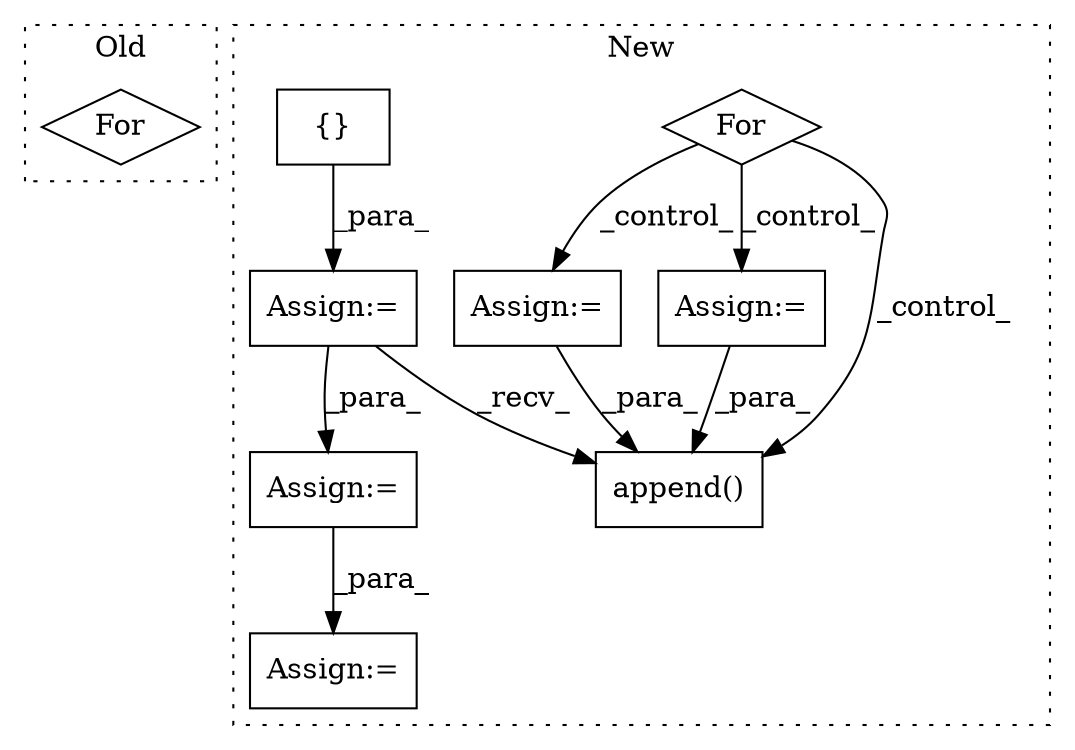 digraph G {
subgraph cluster0 {
1 [label="For" a="107" s="1629,1658" l="4,10" shape="diamond"];
label = "Old";
style="dotted";
}
subgraph cluster1 {
2 [label="append()" a="75" s="1989,2056" l="20,1" shape="box"];
3 [label="For" a="107" s="1712,1741" l="4,10" shape="diamond"];
4 [label="{}" a="59" s="1705,1705" l="2,1" shape="box"];
5 [label="Assign:=" a="68" s="1702" l="3" shape="box"];
6 [label="Assign:=" a="68" s="1760" l="3" shape="box"];
7 [label="Assign:=" a="68" s="2848" l="3" shape="box"];
8 [label="Assign:=" a="68" s="3171" l="3" shape="box"];
9 [label="Assign:=" a="68" s="1854" l="3" shape="box"];
label = "New";
style="dotted";
}
3 -> 9 [label="_control_"];
3 -> 2 [label="_control_"];
3 -> 6 [label="_control_"];
4 -> 5 [label="_para_"];
5 -> 7 [label="_para_"];
5 -> 2 [label="_recv_"];
6 -> 2 [label="_para_"];
7 -> 8 [label="_para_"];
9 -> 2 [label="_para_"];
}